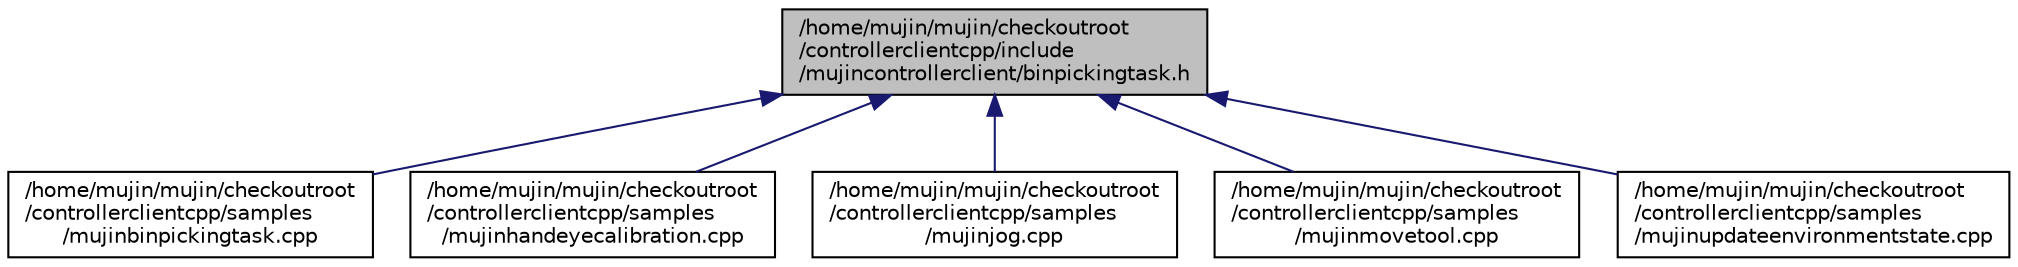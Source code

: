 digraph "/home/mujin/mujin/checkoutroot/controllerclientcpp/include/mujincontrollerclient/binpickingtask.h"
{
  bgcolor="transparent";
  edge [fontname="Helvetica",fontsize="10",labelfontname="Helvetica",labelfontsize="10"];
  node [fontname="Helvetica",fontsize="10",shape=record];
  Node1 [label="/home/mujin/mujin/checkoutroot\l/controllerclientcpp/include\l/mujincontrollerclient/binpickingtask.h",height=0.2,width=0.4,color="black", fillcolor="grey75", style="filled" fontcolor="black"];
  Node1 -> Node2 [dir="back",color="midnightblue",fontsize="10",style="solid",fontname="Helvetica"];
  Node2 [label="/home/mujin/mujin/checkoutroot\l/controllerclientcpp/samples\l/mujinbinpickingtask.cpp",height=0.2,width=0.4,color="black",URL="$mujinbinpickingtask_8cpp.html"];
  Node1 -> Node3 [dir="back",color="midnightblue",fontsize="10",style="solid",fontname="Helvetica"];
  Node3 [label="/home/mujin/mujin/checkoutroot\l/controllerclientcpp/samples\l/mujinhandeyecalibration.cpp",height=0.2,width=0.4,color="black",URL="$mujinhandeyecalibration_8cpp.html"];
  Node1 -> Node4 [dir="back",color="midnightblue",fontsize="10",style="solid",fontname="Helvetica"];
  Node4 [label="/home/mujin/mujin/checkoutroot\l/controllerclientcpp/samples\l/mujinjog.cpp",height=0.2,width=0.4,color="black",URL="$mujinjog_8cpp.html"];
  Node1 -> Node5 [dir="back",color="midnightblue",fontsize="10",style="solid",fontname="Helvetica"];
  Node5 [label="/home/mujin/mujin/checkoutroot\l/controllerclientcpp/samples\l/mujinmovetool.cpp",height=0.2,width=0.4,color="black",URL="$mujinmovetool_8cpp.html"];
  Node1 -> Node6 [dir="back",color="midnightblue",fontsize="10",style="solid",fontname="Helvetica"];
  Node6 [label="/home/mujin/mujin/checkoutroot\l/controllerclientcpp/samples\l/mujinupdateenvironmentstate.cpp",height=0.2,width=0.4,color="black",URL="$mujinupdateenvironmentstate_8cpp.html"];
}
